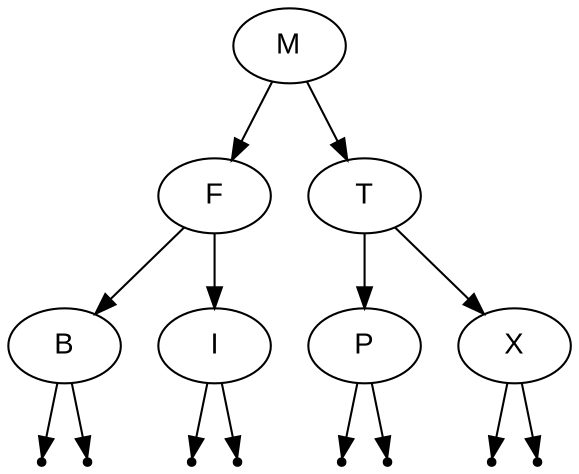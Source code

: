 digraph BST {
   node [fontname="Arial"];
   M -> F ;
   F -> B ;
   null1 [shape=point];
   B -> null1;
   null2 [shape=point];
   B -> null2;
   F -> I ;
   null3 [shape=point];
   I -> null3;
   null4 [shape=point];
   I -> null4;
   M -> T ;
   T -> P ;
   null5 [shape=point];
   P -> null5;
   null6 [shape=point];
   P -> null6;
   T -> X ;
   null7 [shape=point];
   X -> null7;
   null8 [shape=point];
   X -> null8;
}
